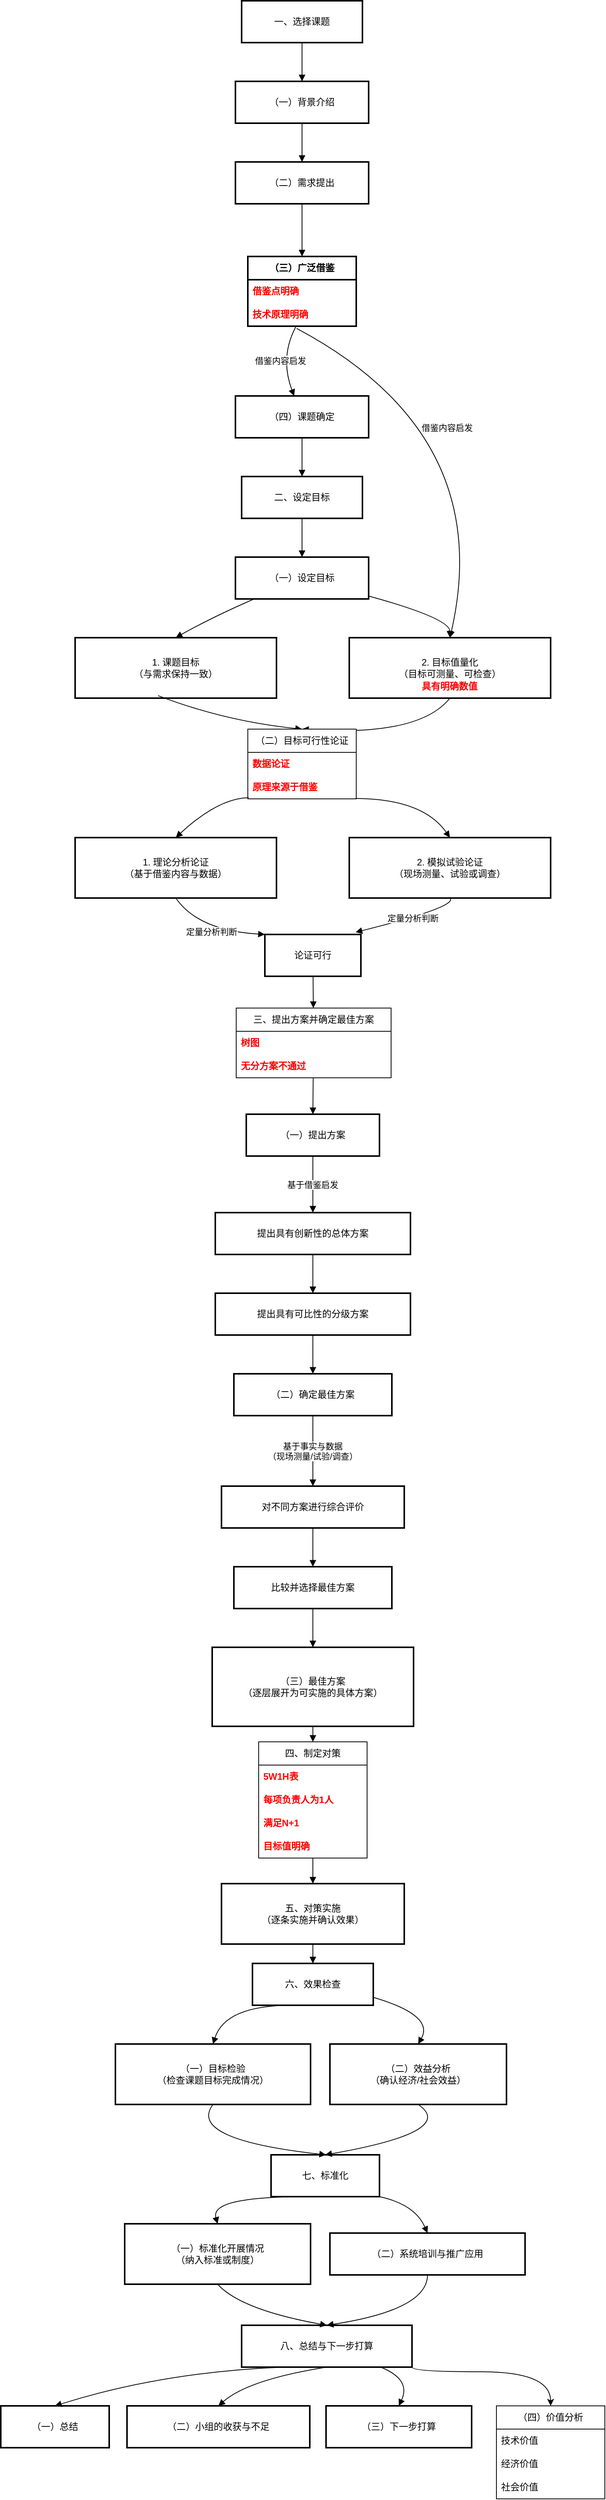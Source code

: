 <mxfile version="28.1.1" pages="2">
  <diagram name="第 1 页" id="7WZBHnggyvltZgAuaBQ9">
    <mxGraphModel dx="1783" dy="986" grid="1" gridSize="10" guides="1" tooltips="1" connect="1" arrows="1" fold="1" page="1" pageScale="1" pageWidth="827" pageHeight="1169" math="0" shadow="0">
      <root>
        <mxCell id="0" />
        <mxCell id="1" parent="0" />
        <mxCell id="V11PX4LswEN2cB8b6SFa-1" value="一、选择课题" style="whiteSpace=wrap;strokeWidth=2;" parent="1" vertex="1">
          <mxGeometry x="341" y="180" width="156" height="54" as="geometry" />
        </mxCell>
        <mxCell id="V11PX4LswEN2cB8b6SFa-2" value="（一）背景介绍" style="whiteSpace=wrap;strokeWidth=2;" parent="1" vertex="1">
          <mxGeometry x="333" y="284" width="172" height="54" as="geometry" />
        </mxCell>
        <mxCell id="V11PX4LswEN2cB8b6SFa-3" value="（二）需求提出" style="whiteSpace=wrap;strokeWidth=2;" parent="1" vertex="1">
          <mxGeometry x="333" y="388" width="172" height="54" as="geometry" />
        </mxCell>
        <mxCell id="V11PX4LswEN2cB8b6SFa-5" value="（四）课题确定" style="whiteSpace=wrap;strokeWidth=2;" parent="1" vertex="1">
          <mxGeometry x="333" y="690" width="172" height="54" as="geometry" />
        </mxCell>
        <mxCell id="V11PX4LswEN2cB8b6SFa-6" value="二、设定目标" style="whiteSpace=wrap;strokeWidth=2;" parent="1" vertex="1">
          <mxGeometry x="341" y="794" width="156" height="54" as="geometry" />
        </mxCell>
        <mxCell id="V11PX4LswEN2cB8b6SFa-7" value="（一）设定目标" style="whiteSpace=wrap;strokeWidth=2;" parent="1" vertex="1">
          <mxGeometry x="333" y="898" width="172" height="54" as="geometry" />
        </mxCell>
        <mxCell id="V11PX4LswEN2cB8b6SFa-8" value="1. 课题目标&#xa;（与需求保持一致）" style="whiteSpace=wrap;strokeWidth=2;" parent="1" vertex="1">
          <mxGeometry x="126" y="1002" width="260" height="78" as="geometry" />
        </mxCell>
        <mxCell id="V11PX4LswEN2cB8b6SFa-9" value="2. 目标值量化&#xa;（目标可测量、可检查）" style="whiteSpace=wrap;strokeWidth=2;" parent="1" vertex="1">
          <mxGeometry x="480" y="1002" width="260" height="78" as="geometry" />
        </mxCell>
        <mxCell id="V11PX4LswEN2cB8b6SFa-11" value="1. 理论分析论证&#xa;（基于借鉴内容与数据）" style="whiteSpace=wrap;strokeWidth=2;" parent="1" vertex="1">
          <mxGeometry x="126" y="1260" width="260" height="78" as="geometry" />
        </mxCell>
        <mxCell id="V11PX4LswEN2cB8b6SFa-12" value="2. 模拟试验论证&#xa;（现场测量、试验或调查）" style="whiteSpace=wrap;strokeWidth=2;" parent="1" vertex="1">
          <mxGeometry x="480" y="1260" width="260" height="78" as="geometry" />
        </mxCell>
        <mxCell id="V11PX4LswEN2cB8b6SFa-13" value="论证可行" style="whiteSpace=wrap;strokeWidth=2;" parent="1" vertex="1">
          <mxGeometry x="371" y="1385" width="124" height="54" as="geometry" />
        </mxCell>
        <mxCell id="V11PX4LswEN2cB8b6SFa-15" value="（一）提出方案" style="whiteSpace=wrap;strokeWidth=2;" parent="1" vertex="1">
          <mxGeometry x="347" y="1617" width="172" height="54" as="geometry" />
        </mxCell>
        <mxCell id="V11PX4LswEN2cB8b6SFa-16" value="提出具有创新性的总体方案" style="whiteSpace=wrap;strokeWidth=2;" parent="1" vertex="1">
          <mxGeometry x="307" y="1744" width="252" height="54" as="geometry" />
        </mxCell>
        <mxCell id="V11PX4LswEN2cB8b6SFa-17" value="提出具有可比性的分级方案" style="whiteSpace=wrap;strokeWidth=2;" parent="1" vertex="1">
          <mxGeometry x="307" y="1848" width="252" height="54" as="geometry" />
        </mxCell>
        <mxCell id="V11PX4LswEN2cB8b6SFa-18" value="（二）确定最佳方案" style="whiteSpace=wrap;strokeWidth=2;" parent="1" vertex="1">
          <mxGeometry x="331" y="1952" width="204" height="54" as="geometry" />
        </mxCell>
        <mxCell id="V11PX4LswEN2cB8b6SFa-19" value="对不同方案进行综合评价" style="whiteSpace=wrap;strokeWidth=2;" parent="1" vertex="1">
          <mxGeometry x="315" y="2097" width="236" height="54" as="geometry" />
        </mxCell>
        <mxCell id="V11PX4LswEN2cB8b6SFa-20" value="比较并选择最佳方案" style="whiteSpace=wrap;strokeWidth=2;" parent="1" vertex="1">
          <mxGeometry x="331" y="2201" width="204" height="54" as="geometry" />
        </mxCell>
        <mxCell id="V11PX4LswEN2cB8b6SFa-21" value="（三）最佳方案&#xa;（逐层展开为可实施的具体方案）" style="whiteSpace=wrap;strokeWidth=2;" parent="1" vertex="1">
          <mxGeometry x="303" y="2305" width="260" height="102" as="geometry" />
        </mxCell>
        <mxCell id="V11PX4LswEN2cB8b6SFa-23" value="五、对策实施&#xa;（逐条实施并确认效果）" style="whiteSpace=wrap;strokeWidth=2;" parent="1" vertex="1">
          <mxGeometry x="315" y="2610" width="236" height="78" as="geometry" />
        </mxCell>
        <mxCell id="V11PX4LswEN2cB8b6SFa-24" value="六、效果检查" style="whiteSpace=wrap;strokeWidth=2;" parent="1" vertex="1">
          <mxGeometry x="355" y="2713" width="156" height="54" as="geometry" />
        </mxCell>
        <mxCell id="V11PX4LswEN2cB8b6SFa-25" value="（一）目标检验&#xa;（检查课题目标完成情况）" style="whiteSpace=wrap;strokeWidth=2;" parent="1" vertex="1">
          <mxGeometry x="178" y="2817" width="252" height="78" as="geometry" />
        </mxCell>
        <mxCell id="V11PX4LswEN2cB8b6SFa-26" value="（二）效益分析&#xa;（确认经济/社会效益）" style="whiteSpace=wrap;strokeWidth=2;" parent="1" vertex="1">
          <mxGeometry x="455" y="2817" width="228" height="78" as="geometry" />
        </mxCell>
        <mxCell id="V11PX4LswEN2cB8b6SFa-27" value="七、标准化" style="whiteSpace=wrap;strokeWidth=2;" parent="1" vertex="1">
          <mxGeometry x="379" y="2960" width="140" height="54" as="geometry" />
        </mxCell>
        <mxCell id="V11PX4LswEN2cB8b6SFa-28" value="（一）标准化开展情况&#xa;（纳入标准或制度）" style="whiteSpace=wrap;strokeWidth=2;" parent="1" vertex="1">
          <mxGeometry x="190" y="3049" width="240" height="78" as="geometry" />
        </mxCell>
        <mxCell id="V11PX4LswEN2cB8b6SFa-29" value="（二）系统培训与推广应用" style="whiteSpace=wrap;strokeWidth=2;" parent="1" vertex="1">
          <mxGeometry x="455" y="3061" width="252" height="54" as="geometry" />
        </mxCell>
        <mxCell id="W1JhsChukctg1FvtHeJI-38" style="edgeStyle=orthogonalEdgeStyle;rounded=0;orthogonalLoop=1;jettySize=auto;html=1;exitX=1;exitY=1;exitDx=0;exitDy=0;curved=1;" edge="1" parent="1" source="V11PX4LswEN2cB8b6SFa-30" target="W1JhsChukctg1FvtHeJI-34">
          <mxGeometry relative="1" as="geometry">
            <Array as="points">
              <mxPoint x="561" y="3240" />
              <mxPoint x="740" y="3240" />
            </Array>
          </mxGeometry>
        </mxCell>
        <mxCell id="V11PX4LswEN2cB8b6SFa-30" value="八、总结与下一步打算" style="whiteSpace=wrap;strokeWidth=2;" parent="1" vertex="1">
          <mxGeometry x="341" y="3180" width="220" height="54" as="geometry" />
        </mxCell>
        <mxCell id="V11PX4LswEN2cB8b6SFa-31" value="（一）总结" style="whiteSpace=wrap;strokeWidth=2;" parent="1" vertex="1">
          <mxGeometry x="30" y="3284" width="140" height="54" as="geometry" />
        </mxCell>
        <mxCell id="V11PX4LswEN2cB8b6SFa-32" value="（二）小组的收获与不足" style="whiteSpace=wrap;strokeWidth=2;" parent="1" vertex="1">
          <mxGeometry x="193" y="3284" width="236" height="54" as="geometry" />
        </mxCell>
        <mxCell id="V11PX4LswEN2cB8b6SFa-33" value="（三）下一步打算" style="whiteSpace=wrap;strokeWidth=2;" parent="1" vertex="1">
          <mxGeometry x="450" y="3284" width="188" height="54" as="geometry" />
        </mxCell>
        <mxCell id="V11PX4LswEN2cB8b6SFa-34" value="" style="curved=1;startArrow=none;endArrow=block;exitX=0.5;exitY=1;entryX=0.5;entryY=0;rounded=0;" parent="1" source="V11PX4LswEN2cB8b6SFa-1" target="V11PX4LswEN2cB8b6SFa-2" edge="1">
          <mxGeometry relative="1" as="geometry">
            <Array as="points" />
          </mxGeometry>
        </mxCell>
        <mxCell id="V11PX4LswEN2cB8b6SFa-35" value="" style="curved=1;startArrow=none;endArrow=block;exitX=0.5;exitY=1;entryX=0.5;entryY=0;rounded=0;" parent="1" source="V11PX4LswEN2cB8b6SFa-2" target="V11PX4LswEN2cB8b6SFa-3" edge="1">
          <mxGeometry relative="1" as="geometry">
            <Array as="points" />
          </mxGeometry>
        </mxCell>
        <mxCell id="V11PX4LswEN2cB8b6SFa-36" value="" style="curved=1;startArrow=none;endArrow=block;exitX=0.5;exitY=1;entryX=0.5;entryY=0;rounded=0;entryDx=0;entryDy=0;" parent="1" source="V11PX4LswEN2cB8b6SFa-3" target="W1JhsChukctg1FvtHeJI-3" edge="1">
          <mxGeometry relative="1" as="geometry">
            <Array as="points" />
            <mxPoint x="419" y="492" as="targetPoint" />
          </mxGeometry>
        </mxCell>
        <mxCell id="V11PX4LswEN2cB8b6SFa-38" value="" style="curved=1;startArrow=none;endArrow=block;exitX=0.5;exitY=1;entryX=0.5;entryY=0;rounded=0;" parent="1" source="V11PX4LswEN2cB8b6SFa-5" target="V11PX4LswEN2cB8b6SFa-6" edge="1">
          <mxGeometry relative="1" as="geometry">
            <Array as="points" />
          </mxGeometry>
        </mxCell>
        <mxCell id="V11PX4LswEN2cB8b6SFa-39" value="" style="curved=1;startArrow=none;endArrow=block;exitX=0.5;exitY=1;entryX=0.5;entryY=0;rounded=0;" parent="1" source="V11PX4LswEN2cB8b6SFa-6" target="V11PX4LswEN2cB8b6SFa-7" edge="1">
          <mxGeometry relative="1" as="geometry">
            <Array as="points" />
          </mxGeometry>
        </mxCell>
        <mxCell id="V11PX4LswEN2cB8b6SFa-40" value="" style="curved=1;startArrow=none;endArrow=block;exitX=0.14;exitY=1;entryX=0.5;entryY=0;rounded=0;" parent="1" source="V11PX4LswEN2cB8b6SFa-7" target="V11PX4LswEN2cB8b6SFa-8" edge="1">
          <mxGeometry relative="1" as="geometry">
            <Array as="points">
              <mxPoint x="300" y="977" />
            </Array>
          </mxGeometry>
        </mxCell>
        <mxCell id="V11PX4LswEN2cB8b6SFa-41" value="" style="curved=1;startArrow=none;endArrow=block;exitX=1;exitY=0.93;entryX=0.5;entryY=0;rounded=0;" parent="1" source="V11PX4LswEN2cB8b6SFa-7" target="V11PX4LswEN2cB8b6SFa-9" edge="1">
          <mxGeometry relative="1" as="geometry">
            <Array as="points">
              <mxPoint x="610" y="977" />
            </Array>
          </mxGeometry>
        </mxCell>
        <mxCell id="V11PX4LswEN2cB8b6SFa-43" value="" style="curved=1;startArrow=none;endArrow=block;exitX=0.009;exitY=0.949;entryX=0.5;entryY=0;rounded=0;exitDx=0;exitDy=0;exitPerimeter=0;" parent="1" source="W1JhsChukctg1FvtHeJI-19" target="V11PX4LswEN2cB8b6SFa-11" edge="1">
          <mxGeometry relative="1" as="geometry">
            <Array as="points">
              <mxPoint x="311" y="1209" />
            </Array>
            <mxPoint x="424.28" y="1180.814" as="sourcePoint" />
          </mxGeometry>
        </mxCell>
        <mxCell id="V11PX4LswEN2cB8b6SFa-44" value="" style="curved=1;startArrow=none;endArrow=block;exitX=0.994;exitY=0.984;entryX=0.5;entryY=0;rounded=0;exitDx=0;exitDy=0;exitPerimeter=0;" parent="1" source="W1JhsChukctg1FvtHeJI-19" target="V11PX4LswEN2cB8b6SFa-12" edge="1">
          <mxGeometry relative="1" as="geometry">
            <Array as="points">
              <mxPoint x="575" y="1210" />
            </Array>
            <mxPoint x="419" y="1184.0" as="sourcePoint" />
          </mxGeometry>
        </mxCell>
        <mxCell id="V11PX4LswEN2cB8b6SFa-45" value="定量分析判断" style="curved=1;startArrow=none;endArrow=block;exitX=0.5;exitY=1;entryX=0;entryY=0;rounded=0;entryDx=0;entryDy=0;" parent="1" source="V11PX4LswEN2cB8b6SFa-11" target="V11PX4LswEN2cB8b6SFa-13" edge="1">
          <mxGeometry relative="1" as="geometry">
            <Array as="points">
              <mxPoint x="285" y="1380" />
            </Array>
          </mxGeometry>
        </mxCell>
        <mxCell id="V11PX4LswEN2cB8b6SFa-46" value="定量分析判断" style="curved=1;startArrow=none;endArrow=block;exitX=0.5;exitY=1;entryX=0.945;entryY=-0.053;rounded=0;entryDx=0;entryDy=0;entryPerimeter=0;" parent="1" source="V11PX4LswEN2cB8b6SFa-12" target="V11PX4LswEN2cB8b6SFa-13" edge="1">
          <mxGeometry relative="1" as="geometry">
            <Array as="points">
              <mxPoint x="621" y="1349" />
            </Array>
          </mxGeometry>
        </mxCell>
        <mxCell id="V11PX4LswEN2cB8b6SFa-47" value="" style="curved=1;startArrow=none;endArrow=block;rounded=0;" parent="1" source="V11PX4LswEN2cB8b6SFa-13" target="W1JhsChukctg1FvtHeJI-21" edge="1">
          <mxGeometry relative="1" as="geometry">
            <Array as="points" />
            <mxPoint x="433" y="1489" as="targetPoint" />
          </mxGeometry>
        </mxCell>
        <mxCell id="V11PX4LswEN2cB8b6SFa-48" value="" style="curved=1;startArrow=none;endArrow=block;exitX=0.497;exitY=1.019;entryX=0.5;entryY=0;rounded=0;exitDx=0;exitDy=0;exitPerimeter=0;" parent="1" source="W1JhsChukctg1FvtHeJI-23" target="V11PX4LswEN2cB8b6SFa-15" edge="1">
          <mxGeometry relative="1" as="geometry">
            <Array as="points" />
            <mxPoint x="433" y="1567" as="sourcePoint" />
          </mxGeometry>
        </mxCell>
        <mxCell id="V11PX4LswEN2cB8b6SFa-49" value="基于借鉴启发" style="curved=1;startArrow=none;endArrow=block;exitX=0.5;exitY=1;entryX=0.5;entryY=0;rounded=0;" parent="1" source="V11PX4LswEN2cB8b6SFa-15" target="V11PX4LswEN2cB8b6SFa-16" edge="1">
          <mxGeometry relative="1" as="geometry">
            <Array as="points" />
          </mxGeometry>
        </mxCell>
        <mxCell id="V11PX4LswEN2cB8b6SFa-50" value="" style="curved=1;startArrow=none;endArrow=block;exitX=0.5;exitY=1;entryX=0.5;entryY=0;rounded=0;" parent="1" source="V11PX4LswEN2cB8b6SFa-16" target="V11PX4LswEN2cB8b6SFa-17" edge="1">
          <mxGeometry relative="1" as="geometry">
            <Array as="points" />
          </mxGeometry>
        </mxCell>
        <mxCell id="V11PX4LswEN2cB8b6SFa-51" value="" style="curved=1;startArrow=none;endArrow=block;exitX=0.5;exitY=1;entryX=0.5;entryY=0;rounded=0;" parent="1" source="V11PX4LswEN2cB8b6SFa-17" target="V11PX4LswEN2cB8b6SFa-18" edge="1">
          <mxGeometry relative="1" as="geometry">
            <Array as="points" />
          </mxGeometry>
        </mxCell>
        <mxCell id="V11PX4LswEN2cB8b6SFa-52" value="基于事实与数据&#xa;（现场测量/试验/调查）" style="curved=1;startArrow=none;endArrow=block;exitX=0.5;exitY=1;entryX=0.5;entryY=-0.01;rounded=0;" parent="1" source="V11PX4LswEN2cB8b6SFa-18" target="V11PX4LswEN2cB8b6SFa-19" edge="1">
          <mxGeometry relative="1" as="geometry">
            <Array as="points" />
          </mxGeometry>
        </mxCell>
        <mxCell id="V11PX4LswEN2cB8b6SFa-53" value="" style="curved=1;startArrow=none;endArrow=block;exitX=0.5;exitY=0.99;entryX=0.5;entryY=-0.01;rounded=0;" parent="1" source="V11PX4LswEN2cB8b6SFa-19" target="V11PX4LswEN2cB8b6SFa-20" edge="1">
          <mxGeometry relative="1" as="geometry">
            <Array as="points" />
          </mxGeometry>
        </mxCell>
        <mxCell id="V11PX4LswEN2cB8b6SFa-54" value="" style="curved=1;startArrow=none;endArrow=block;exitX=0.5;exitY=0.99;entryX=0.5;entryY=0;rounded=0;" parent="1" source="V11PX4LswEN2cB8b6SFa-20" target="V11PX4LswEN2cB8b6SFa-21" edge="1">
          <mxGeometry relative="1" as="geometry">
            <Array as="points" />
          </mxGeometry>
        </mxCell>
        <mxCell id="V11PX4LswEN2cB8b6SFa-55" value="" style="curved=1;startArrow=none;endArrow=block;exitX=0.5;exitY=1;entryX=0.5;entryY=0;rounded=0;entryDx=0;entryDy=0;" parent="1" source="V11PX4LswEN2cB8b6SFa-21" target="W1JhsChukctg1FvtHeJI-25" edge="1">
          <mxGeometry relative="1" as="geometry">
            <Array as="points" />
            <mxPoint x="446.5" y="2460" as="targetPoint" />
          </mxGeometry>
        </mxCell>
        <mxCell id="V11PX4LswEN2cB8b6SFa-56" value="" style="curved=1;startArrow=none;endArrow=block;entryX=0.5;entryY=-0.01;rounded=0;" parent="1" source="W1JhsChukctg1FvtHeJI-29" target="V11PX4LswEN2cB8b6SFa-23" edge="1">
          <mxGeometry relative="1" as="geometry">
            <Array as="points" />
            <mxPoint x="435" y="2580" as="sourcePoint" />
          </mxGeometry>
        </mxCell>
        <mxCell id="V11PX4LswEN2cB8b6SFa-57" value="" style="curved=1;startArrow=none;endArrow=block;exitX=0.5;exitY=0.99;entryX=0.5;entryY=-0.01;rounded=0;" parent="1" source="V11PX4LswEN2cB8b6SFa-23" target="V11PX4LswEN2cB8b6SFa-24" edge="1">
          <mxGeometry relative="1" as="geometry">
            <Array as="points" />
          </mxGeometry>
        </mxCell>
        <mxCell id="V11PX4LswEN2cB8b6SFa-58" value="" style="curved=1;startArrow=none;endArrow=block;exitX=0.33;exitY=0.99;entryX=0.5;entryY=-0.01;rounded=0;" parent="1" source="V11PX4LswEN2cB8b6SFa-24" target="V11PX4LswEN2cB8b6SFa-25" edge="1">
          <mxGeometry relative="1" as="geometry">
            <Array as="points">
              <mxPoint x="320" y="2767" />
            </Array>
          </mxGeometry>
        </mxCell>
        <mxCell id="V11PX4LswEN2cB8b6SFa-59" value="" style="curved=1;startArrow=none;endArrow=block;exitX=1;exitY=0.81;entryX=0.5;entryY=-0.01;rounded=0;" parent="1" source="V11PX4LswEN2cB8b6SFa-24" target="V11PX4LswEN2cB8b6SFa-26" edge="1">
          <mxGeometry relative="1" as="geometry">
            <Array as="points">
              <mxPoint x="590" y="2780" />
            </Array>
          </mxGeometry>
        </mxCell>
        <mxCell id="V11PX4LswEN2cB8b6SFa-60" value="" style="curved=1;startArrow=none;endArrow=block;exitX=0.5;exitY=0.99;rounded=0;" parent="1" source="V11PX4LswEN2cB8b6SFa-25" edge="1">
          <mxGeometry relative="1" as="geometry">
            <Array as="points">
              <mxPoint x="270" y="2940" />
            </Array>
            <mxPoint x="450" y="2960" as="targetPoint" />
          </mxGeometry>
        </mxCell>
        <mxCell id="V11PX4LswEN2cB8b6SFa-61" value="" style="curved=1;startArrow=none;endArrow=block;exitX=0.5;exitY=0.99;entryX=0.5;entryY=0;rounded=0;entryDx=0;entryDy=0;" parent="1" source="V11PX4LswEN2cB8b6SFa-26" target="V11PX4LswEN2cB8b6SFa-27" edge="1">
          <mxGeometry relative="1" as="geometry">
            <Array as="points">
              <mxPoint x="620" y="2930" />
            </Array>
          </mxGeometry>
        </mxCell>
        <mxCell id="V11PX4LswEN2cB8b6SFa-62" value="" style="curved=1;startArrow=none;endArrow=block;exitX=0.32;exitY=0.99;entryX=0.5;entryY=-0.01;rounded=0;" parent="1" source="V11PX4LswEN2cB8b6SFa-27" target="V11PX4LswEN2cB8b6SFa-28" edge="1">
          <mxGeometry relative="1" as="geometry">
            <Array as="points">
              <mxPoint x="300" y="3014" />
            </Array>
          </mxGeometry>
        </mxCell>
        <mxCell id="V11PX4LswEN2cB8b6SFa-63" value="" style="curved=1;startArrow=none;endArrow=block;exitX=1;exitY=1;entryX=0.5;entryY=-0.01;rounded=0;exitDx=0;exitDy=0;" parent="1" source="V11PX4LswEN2cB8b6SFa-27" target="V11PX4LswEN2cB8b6SFa-29" edge="1">
          <mxGeometry relative="1" as="geometry">
            <Array as="points">
              <mxPoint x="565" y="3024" />
            </Array>
          </mxGeometry>
        </mxCell>
        <mxCell id="V11PX4LswEN2cB8b6SFa-65" value="" style="curved=1;startArrow=none;endArrow=block;exitX=0.25;exitY=1;entryX=0.5;entryY=-0.01;rounded=0;exitDx=0;exitDy=0;" parent="1" source="V11PX4LswEN2cB8b6SFa-30" target="V11PX4LswEN2cB8b6SFa-31" edge="1">
          <mxGeometry relative="1" as="geometry">
            <Array as="points">
              <mxPoint x="240" y="3240" />
            </Array>
          </mxGeometry>
        </mxCell>
        <mxCell id="V11PX4LswEN2cB8b6SFa-66" value="" style="curved=1;startArrow=none;endArrow=block;exitX=0.5;exitY=1;entryX=0.5;entryY=-0.01;rounded=0;exitDx=0;exitDy=0;" parent="1" source="V11PX4LswEN2cB8b6SFa-30" target="V11PX4LswEN2cB8b6SFa-32" edge="1">
          <mxGeometry relative="1" as="geometry">
            <Array as="points">
              <mxPoint x="350" y="3250" />
            </Array>
          </mxGeometry>
        </mxCell>
        <mxCell id="V11PX4LswEN2cB8b6SFa-67" value="" style="curved=1;startArrow=none;endArrow=block;exitX=0.81;exitY=0.99;entryX=0.5;entryY=-0.01;rounded=0;" parent="1" source="V11PX4LswEN2cB8b6SFa-30" target="V11PX4LswEN2cB8b6SFa-33" edge="1">
          <mxGeometry relative="1" as="geometry">
            <Array as="points">
              <mxPoint x="560" y="3250" />
            </Array>
          </mxGeometry>
        </mxCell>
        <mxCell id="V11PX4LswEN2cB8b6SFa-68" value="借鉴内容启发" style="curved=1;startArrow=none;endArrow=block;exitX=0.444;exitY=1.011;rounded=0;exitDx=0;exitDy=0;exitPerimeter=0;" parent="1" source="W1JhsChukctg1FvtHeJI-5" target="V11PX4LswEN2cB8b6SFa-5" edge="1">
          <mxGeometry relative="1" as="geometry">
            <Array as="points">
              <mxPoint x="390" y="640" />
            </Array>
            <mxPoint x="412.0" y="629.01" as="sourcePoint" />
            <mxPoint x="631" y="954" as="targetPoint" />
          </mxGeometry>
        </mxCell>
        <mxCell id="W1JhsChukctg1FvtHeJI-3" value="&lt;b&gt;（三）广泛借鉴&lt;/b&gt;" style="swimlane;fontStyle=0;childLayout=stackLayout;horizontal=1;startSize=30;horizontalStack=0;resizeParent=1;resizeParentMax=0;resizeLast=0;collapsible=1;marginBottom=0;whiteSpace=wrap;html=1;strokeWidth=2;" vertex="1" parent="1">
          <mxGeometry x="349" y="510" width="140" height="90" as="geometry" />
        </mxCell>
        <mxCell id="W1JhsChukctg1FvtHeJI-4" value="借鉴点明确" style="text;strokeColor=none;fillColor=none;align=left;verticalAlign=middle;spacingLeft=4;spacingRight=4;overflow=hidden;points=[[0,0.5],[1,0.5]];portConstraint=eastwest;rotatable=0;whiteSpace=wrap;html=1;fontColor=#FF0000;fontStyle=1" vertex="1" parent="W1JhsChukctg1FvtHeJI-3">
          <mxGeometry y="30" width="140" height="30" as="geometry" />
        </mxCell>
        <mxCell id="W1JhsChukctg1FvtHeJI-5" value="技术原理明确" style="text;strokeColor=none;fillColor=none;align=left;verticalAlign=middle;spacingLeft=4;spacingRight=4;overflow=hidden;points=[[0,0.5],[1,0.5]];portConstraint=eastwest;rotatable=0;whiteSpace=wrap;html=1;fontColor=#FF0000;fontStyle=1" vertex="1" parent="W1JhsChukctg1FvtHeJI-3">
          <mxGeometry y="60" width="140" height="30" as="geometry" />
        </mxCell>
        <mxCell id="W1JhsChukctg1FvtHeJI-8" value="" style="curved=1;startArrow=none;endArrow=block;rounded=0;exitX=0.45;exitY=1.094;exitDx=0;exitDy=0;exitPerimeter=0;entryX=0.5;entryY=0;entryDx=0;entryDy=0;" edge="1" parent="1" source="W1JhsChukctg1FvtHeJI-5" target="V11PX4LswEN2cB8b6SFa-9">
          <mxGeometry relative="1" as="geometry">
            <Array as="points">
              <mxPoint x="670" y="740" />
            </Array>
            <mxPoint x="426.624" y="630" as="sourcePoint" />
            <mxPoint x="480" y="1140" as="targetPoint" />
          </mxGeometry>
        </mxCell>
        <mxCell id="W1JhsChukctg1FvtHeJI-9" value="借鉴内容启发" style="edgeLabel;html=1;align=center;verticalAlign=middle;resizable=0;points=[];" vertex="1" connectable="0" parent="W1JhsChukctg1FvtHeJI-8">
          <mxGeometry x="-0.174" y="-22" relative="1" as="geometry">
            <mxPoint as="offset" />
          </mxGeometry>
        </mxCell>
        <mxCell id="W1JhsChukctg1FvtHeJI-12" value="" style="curved=1;startArrow=none;endArrow=block;exitX=0.5;exitY=1;entryX=0.5;entryY=0;rounded=0;exitDx=0;exitDy=0;entryDx=0;entryDy=0;" edge="1" parent="1" source="V11PX4LswEN2cB8b6SFa-9" target="W1JhsChukctg1FvtHeJI-17">
          <mxGeometry relative="1" as="geometry">
            <Array as="points">
              <mxPoint x="570" y="1130" />
            </Array>
            <mxPoint x="580" y="960" as="sourcePoint" />
            <mxPoint x="419" y="1130" as="targetPoint" />
          </mxGeometry>
        </mxCell>
        <mxCell id="W1JhsChukctg1FvtHeJI-13" value="" style="curved=1;startArrow=none;endArrow=block;exitX=0.412;exitY=0.959;entryX=0.5;entryY=0;rounded=0;exitDx=0;exitDy=0;entryDx=0;entryDy=0;exitPerimeter=0;" edge="1" parent="1" source="V11PX4LswEN2cB8b6SFa-8" target="W1JhsChukctg1FvtHeJI-17">
          <mxGeometry relative="1" as="geometry">
            <Array as="points">
              <mxPoint x="320" y="1110" />
            </Array>
            <mxPoint x="776" y="1120" as="sourcePoint" />
            <mxPoint x="419" y="1130" as="targetPoint" />
          </mxGeometry>
        </mxCell>
        <mxCell id="W1JhsChukctg1FvtHeJI-14" value="" style="curved=1;startArrow=none;endArrow=block;exitX=0.5;exitY=1;entryX=0.5;entryY=0;rounded=0;exitDx=0;exitDy=0;entryDx=0;entryDy=0;" edge="1" parent="1" source="V11PX4LswEN2cB8b6SFa-28" target="V11PX4LswEN2cB8b6SFa-30">
          <mxGeometry relative="1" as="geometry">
            <Array as="points">
              <mxPoint x="340" y="3160" />
            </Array>
            <mxPoint x="563" y="3080" as="sourcePoint" />
            <mxPoint x="450" y="3115" as="targetPoint" />
          </mxGeometry>
        </mxCell>
        <mxCell id="W1JhsChukctg1FvtHeJI-15" value="" style="curved=1;startArrow=none;endArrow=block;exitX=0.5;exitY=1;entryX=0.5;entryY=0;rounded=0;exitDx=0;exitDy=0;entryDx=0;entryDy=0;" edge="1" parent="1" source="V11PX4LswEN2cB8b6SFa-29" target="V11PX4LswEN2cB8b6SFa-30">
          <mxGeometry relative="1" as="geometry">
            <Array as="points">
              <mxPoint x="581" y="3160" />
            </Array>
            <mxPoint x="400" y="3160" as="sourcePoint" />
            <mxPoint x="613" y="3210" as="targetPoint" />
          </mxGeometry>
        </mxCell>
        <mxCell id="W1JhsChukctg1FvtHeJI-16" value="具有明确数值" style="text;html=1;align=center;verticalAlign=middle;resizable=0;points=[];autosize=1;strokeColor=none;fillColor=none;fontColor=#FF0000;fontStyle=1" vertex="1" parent="1">
          <mxGeometry x="559" y="1050" width="100" height="30" as="geometry" />
        </mxCell>
        <mxCell id="W1JhsChukctg1FvtHeJI-17" value="（二）目标可行性论证" style="swimlane;fontStyle=0;childLayout=stackLayout;horizontal=1;startSize=30;horizontalStack=0;resizeParent=1;resizeParentMax=0;resizeLast=0;collapsible=1;marginBottom=0;whiteSpace=wrap;html=1;" vertex="1" parent="1">
          <mxGeometry x="349" y="1120" width="140" height="90" as="geometry" />
        </mxCell>
        <mxCell id="W1JhsChukctg1FvtHeJI-18" value="数据论证" style="text;strokeColor=none;fillColor=none;align=left;verticalAlign=middle;spacingLeft=4;spacingRight=4;overflow=hidden;points=[[0,0.5],[1,0.5]];portConstraint=eastwest;rotatable=0;whiteSpace=wrap;html=1;fontColor=light-dark(#ff0000, #ededed);fontStyle=1" vertex="1" parent="W1JhsChukctg1FvtHeJI-17">
          <mxGeometry y="30" width="140" height="30" as="geometry" />
        </mxCell>
        <mxCell id="W1JhsChukctg1FvtHeJI-19" value="原理来源于借鉴" style="text;strokeColor=none;fillColor=none;align=left;verticalAlign=middle;spacingLeft=4;spacingRight=4;overflow=hidden;points=[[0,0.5],[1,0.5]];portConstraint=eastwest;rotatable=0;whiteSpace=wrap;html=1;fontColor=light-dark(#ff0000, #ededed);fontStyle=1" vertex="1" parent="W1JhsChukctg1FvtHeJI-17">
          <mxGeometry y="60" width="140" height="30" as="geometry" />
        </mxCell>
        <mxCell id="W1JhsChukctg1FvtHeJI-21" value="三、提出方案并确定最佳方案" style="swimlane;fontStyle=0;childLayout=stackLayout;horizontal=1;startSize=30;horizontalStack=0;resizeParent=1;resizeParentMax=0;resizeLast=0;collapsible=1;marginBottom=0;whiteSpace=wrap;html=1;" vertex="1" parent="1">
          <mxGeometry x="334" y="1480" width="200" height="90" as="geometry" />
        </mxCell>
        <mxCell id="W1JhsChukctg1FvtHeJI-22" value="树图" style="text;strokeColor=none;fillColor=none;align=left;verticalAlign=middle;spacingLeft=4;spacingRight=4;overflow=hidden;points=[[0,0.5],[1,0.5]];portConstraint=eastwest;rotatable=0;whiteSpace=wrap;html=1;fontColor=#FF0000;fontStyle=1" vertex="1" parent="W1JhsChukctg1FvtHeJI-21">
          <mxGeometry y="30" width="200" height="30" as="geometry" />
        </mxCell>
        <mxCell id="W1JhsChukctg1FvtHeJI-23" value="无分方案不通过" style="text;strokeColor=none;fillColor=none;align=left;verticalAlign=middle;spacingLeft=4;spacingRight=4;overflow=hidden;points=[[0,0.5],[1,0.5]];portConstraint=eastwest;rotatable=0;whiteSpace=wrap;html=1;fontColor=#FF0000;fontStyle=1" vertex="1" parent="W1JhsChukctg1FvtHeJI-21">
          <mxGeometry y="60" width="200" height="30" as="geometry" />
        </mxCell>
        <mxCell id="W1JhsChukctg1FvtHeJI-25" value="四、制定对策" style="swimlane;fontStyle=0;childLayout=stackLayout;horizontal=1;startSize=30;horizontalStack=0;resizeParent=1;resizeParentMax=0;resizeLast=0;collapsible=1;marginBottom=0;whiteSpace=wrap;html=1;" vertex="1" parent="1">
          <mxGeometry x="363" y="2427" width="140" height="150" as="geometry" />
        </mxCell>
        <mxCell id="W1JhsChukctg1FvtHeJI-26" value="5W1H表" style="text;strokeColor=none;fillColor=none;align=left;verticalAlign=middle;spacingLeft=4;spacingRight=4;overflow=hidden;points=[[0,0.5],[1,0.5]];portConstraint=eastwest;rotatable=0;whiteSpace=wrap;html=1;fontColor=light-dark(#ff0000, #ededed);fontStyle=1" vertex="1" parent="W1JhsChukctg1FvtHeJI-25">
          <mxGeometry y="30" width="140" height="30" as="geometry" />
        </mxCell>
        <mxCell id="W1JhsChukctg1FvtHeJI-27" value="每项负责人为1人" style="text;strokeColor=none;fillColor=none;align=left;verticalAlign=middle;spacingLeft=4;spacingRight=4;overflow=hidden;points=[[0,0.5],[1,0.5]];portConstraint=eastwest;rotatable=0;whiteSpace=wrap;html=1;fontColor=light-dark(#ff0000, #ededed);fontStyle=1" vertex="1" parent="W1JhsChukctg1FvtHeJI-25">
          <mxGeometry y="60" width="140" height="30" as="geometry" />
        </mxCell>
        <mxCell id="W1JhsChukctg1FvtHeJI-28" value="满足N+1" style="text;strokeColor=none;fillColor=none;align=left;verticalAlign=middle;spacingLeft=4;spacingRight=4;overflow=hidden;points=[[0,0.5],[1,0.5]];portConstraint=eastwest;rotatable=0;whiteSpace=wrap;html=1;fontColor=light-dark(#ff0000, #ededed);fontStyle=1" vertex="1" parent="W1JhsChukctg1FvtHeJI-25">
          <mxGeometry y="90" width="140" height="30" as="geometry" />
        </mxCell>
        <mxCell id="W1JhsChukctg1FvtHeJI-29" value="目标值明确" style="text;strokeColor=none;fillColor=none;align=left;verticalAlign=middle;spacingLeft=4;spacingRight=4;overflow=hidden;points=[[0,0.5],[1,0.5]];portConstraint=eastwest;rotatable=0;whiteSpace=wrap;html=1;fontColor=light-dark(#ff0000, #ededed);fontStyle=1" vertex="1" parent="W1JhsChukctg1FvtHeJI-25">
          <mxGeometry y="120" width="140" height="30" as="geometry" />
        </mxCell>
        <mxCell id="W1JhsChukctg1FvtHeJI-34" value="（四）价值分析" style="swimlane;fontStyle=0;childLayout=stackLayout;horizontal=1;startSize=30;horizontalStack=0;resizeParent=1;resizeParentMax=0;resizeLast=0;collapsible=1;marginBottom=0;whiteSpace=wrap;html=1;" vertex="1" parent="1">
          <mxGeometry x="670" y="3284" width="140" height="120" as="geometry" />
        </mxCell>
        <mxCell id="W1JhsChukctg1FvtHeJI-35" value="技术价值" style="text;strokeColor=none;fillColor=none;align=left;verticalAlign=middle;spacingLeft=4;spacingRight=4;overflow=hidden;points=[[0,0.5],[1,0.5]];portConstraint=eastwest;rotatable=0;whiteSpace=wrap;html=1;" vertex="1" parent="W1JhsChukctg1FvtHeJI-34">
          <mxGeometry y="30" width="140" height="30" as="geometry" />
        </mxCell>
        <mxCell id="W1JhsChukctg1FvtHeJI-36" value="经济价值" style="text;strokeColor=none;fillColor=none;align=left;verticalAlign=middle;spacingLeft=4;spacingRight=4;overflow=hidden;points=[[0,0.5],[1,0.5]];portConstraint=eastwest;rotatable=0;whiteSpace=wrap;html=1;" vertex="1" parent="W1JhsChukctg1FvtHeJI-34">
          <mxGeometry y="60" width="140" height="30" as="geometry" />
        </mxCell>
        <mxCell id="W1JhsChukctg1FvtHeJI-37" value="社会价值" style="text;strokeColor=none;fillColor=none;align=left;verticalAlign=middle;spacingLeft=4;spacingRight=4;overflow=hidden;points=[[0,0.5],[1,0.5]];portConstraint=eastwest;rotatable=0;whiteSpace=wrap;html=1;" vertex="1" parent="W1JhsChukctg1FvtHeJI-34">
          <mxGeometry y="90" width="140" height="30" as="geometry" />
        </mxCell>
      </root>
    </mxGraphModel>
  </diagram>
  <diagram id="yZlnJXYEL0vV901xjM2q" name="第 2 页">
    <mxGraphModel dx="1426" dy="789" grid="1" gridSize="10" guides="1" tooltips="1" connect="1" arrows="1" fold="1" page="1" pageScale="1" pageWidth="827" pageHeight="1169" math="0" shadow="0">
      <root>
        <mxCell id="0" />
        <mxCell id="1" parent="0" />
        <mxCell id="1LT5oay-Y4ugQye11m3D-1" value="一、选择课题" style="whiteSpace=wrap;strokeWidth=2;" parent="1" vertex="1">
          <mxGeometry x="382" y="20" width="156" height="54" as="geometry" />
        </mxCell>
        <mxCell id="d4nTSRsQmmluCsl_Efzx-10" style="edgeStyle=orthogonalEdgeStyle;rounded=0;orthogonalLoop=1;jettySize=auto;html=1;exitX=0.5;exitY=1;exitDx=0;exitDy=0;curved=1;" edge="1" parent="1" source="1LT5oay-Y4ugQye11m3D-2" target="1LT5oay-Y4ugQye11m3D-4">
          <mxGeometry relative="1" as="geometry" />
        </mxCell>
        <mxCell id="1LT5oay-Y4ugQye11m3D-2" value="(一) 名词解释&#xa;明确QC小组及问题解决型课题定义" style="whiteSpace=wrap;strokeWidth=2;" parent="1" vertex="1">
          <mxGeometry x="140" y="124" width="260" height="102" as="geometry" />
        </mxCell>
        <mxCell id="1LT5oay-Y4ugQye11m3D-3" value="(二) 选题理由&#xa;用事实和数据说明选题目的和必要性" style="whiteSpace=wrap;strokeWidth=2;" parent="1" vertex="1">
          <mxGeometry x="499.5" y="124" width="260" height="102" as="geometry" />
        </mxCell>
        <mxCell id="1LT5oay-Y4ugQye11m3D-4" value="二、现状调查" style="whiteSpace=wrap;strokeWidth=2;" parent="1" vertex="1">
          <mxGeometry x="394" y="290" width="156" height="54" as="geometry" />
        </mxCell>
        <mxCell id="1LT5oay-Y4ugQye11m3D-6" value="(二) 调查结论&#xa;明确现状，找出症结，确定改进方向" style="whiteSpace=wrap;strokeWidth=2;" parent="1" vertex="1">
          <mxGeometry x="540" y="412" width="260" height="102" as="geometry" />
        </mxCell>
        <mxCell id="1LT5oay-Y4ugQye11m3D-7" value="三、设定目标" style="whiteSpace=wrap;strokeWidth=2;" parent="1" vertex="1">
          <mxGeometry x="394" y="662" width="156" height="54" as="geometry" />
        </mxCell>
        <mxCell id="1LT5oay-Y4ugQye11m3D-8" value="(一) 目标值设定&#xa;目标与课题一致，数量不宜多，可测量、可检查" style="whiteSpace=wrap;strokeWidth=2;" parent="1" vertex="1">
          <mxGeometry x="180" y="780" width="260" height="102" as="geometry" />
        </mxCell>
        <mxCell id="1LT5oay-Y4ugQye11m3D-9" value="(二) 目标依据&#xa;上级要求、顾客需求、同业水平、历史水平、&#xa;症结解决程度测算等" style="whiteSpace=wrap;strokeWidth=2;" parent="1" vertex="1">
          <mxGeometry x="499" y="780" width="260" height="126" as="geometry" />
        </mxCell>
        <mxCell id="1LT5oay-Y4ugQye11m3D-10" value="四、原因分析&#xa;针对症结，从人机料法环测等方面分析，&#xa;展开至末端原因，逻辑清晰" style="whiteSpace=wrap;strokeWidth=2;" parent="1" vertex="1">
          <mxGeometry x="344" y="950" width="260" height="126" as="geometry" />
        </mxCell>
        <mxCell id="1LT5oay-Y4ugQye11m3D-11" value="五、确定要因" style="whiteSpace=wrap;strokeWidth=2;" parent="1" vertex="1">
          <mxGeometry x="396" y="1126" width="156" height="54" as="geometry" />
        </mxCell>
        <mxCell id="1LT5oay-Y4ugQye11m3D-12" value="(一) 要因确认一: (具体要因)&#xa;依据事实与数据逐条确认，&#xa;通过现场测量、试验或调查分析" style="whiteSpace=wrap;strokeWidth=2;" parent="1" vertex="1">
          <mxGeometry x="32" y="1230" width="260" height="126" as="geometry" />
        </mxCell>
        <mxCell id="1LT5oay-Y4ugQye11m3D-13" value="(二) 要因确认二: (具体要因)&#xa;同上" style="whiteSpace=wrap;strokeWidth=2;" parent="1" vertex="1">
          <mxGeometry x="344" y="1254" width="259" height="78" as="geometry" />
        </mxCell>
        <mxCell id="1LT5oay-Y4ugQye11m3D-14" value="(三) 要因确认三: (具体要因)&#xa;同上" style="whiteSpace=wrap;strokeWidth=2;" parent="1" vertex="1">
          <mxGeometry x="653" y="1254" width="259" height="78" as="geometry" />
        </mxCell>
        <mxCell id="d4nTSRsQmmluCsl_Efzx-15" style="edgeStyle=orthogonalEdgeStyle;rounded=0;orthogonalLoop=1;jettySize=auto;html=1;exitX=0.5;exitY=1;exitDx=0;exitDy=0;curved=1;" edge="1" parent="1" source="1LT5oay-Y4ugQye11m3D-15" target="1LT5oay-Y4ugQye11m3D-17">
          <mxGeometry relative="1" as="geometry" />
        </mxCell>
        <mxCell id="1LT5oay-Y4ugQye11m3D-15" value="六、制定对策" style="whiteSpace=wrap;strokeWidth=2;" parent="1" vertex="1">
          <mxGeometry x="396" y="1434" width="156" height="54" as="geometry" />
        </mxCell>
        <mxCell id="d4nTSRsQmmluCsl_Efzx-14" style="edgeStyle=orthogonalEdgeStyle;rounded=0;orthogonalLoop=1;jettySize=auto;html=1;exitX=0.5;exitY=1;exitDx=0;exitDy=0;curved=1;" edge="1" parent="1" source="1LT5oay-Y4ugQye11m3D-16" target="1LT5oay-Y4ugQye11m3D-18">
          <mxGeometry relative="1" as="geometry" />
        </mxCell>
        <mxCell id="1LT5oay-Y4ugQye11m3D-16" value="(一) 对策选定&#xa;针对主因，评价选择有效性、可实施性、&#xa;经济性、可靠性高的对策" style="whiteSpace=wrap;strokeWidth=2;" parent="1" vertex="1">
          <mxGeometry x="103" y="1538" width="260" height="126" as="geometry" />
        </mxCell>
        <mxCell id="1LT5oay-Y4ugQye11m3D-17" value="(二) 制定对策表&#xa;按5W1H要求，对策明确、目标可测量、措施可操作" style="whiteSpace=wrap;strokeWidth=2;" parent="1" vertex="1">
          <mxGeometry x="567" y="1538" width="260" height="102" as="geometry" />
        </mxCell>
        <mxCell id="1LT5oay-Y4ugQye11m3D-18" value="七、对策实施&#xa;按对策表逐条实施，及时确认效果，&#xa;未达目标时修改措施" style="whiteSpace=wrap;strokeWidth=2;" parent="1" vertex="1">
          <mxGeometry x="343" y="1740" width="260" height="126" as="geometry" />
        </mxCell>
        <mxCell id="1LT5oay-Y4ugQye11m3D-19" value="八、效果检查" style="whiteSpace=wrap;strokeWidth=2;" parent="1" vertex="1">
          <mxGeometry x="394" y="1920" width="156" height="54" as="geometry" />
        </mxCell>
        <mxCell id="d4nTSRsQmmluCsl_Efzx-17" style="edgeStyle=orthogonalEdgeStyle;rounded=0;orthogonalLoop=1;jettySize=auto;html=1;exitX=0.5;exitY=1;exitDx=0;exitDy=0;curved=1;entryX=0.5;entryY=0;entryDx=0;entryDy=0;" edge="1" parent="1" source="1LT5oay-Y4ugQye11m3D-20" target="1LT5oay-Y4ugQye11m3D-23">
          <mxGeometry relative="1" as="geometry">
            <mxPoint x="470" y="2220.0" as="targetPoint" />
          </mxGeometry>
        </mxCell>
        <mxCell id="1LT5oay-Y4ugQye11m3D-20" value="(一) 实施后主要问题和&#xa;问题症结变化情况&#xa;与对策实施前对比" style="whiteSpace=wrap;strokeWidth=2;" parent="1" vertex="1">
          <mxGeometry x="80" y="2050" width="221" height="102" as="geometry" />
        </mxCell>
        <mxCell id="d4nTSRsQmmluCsl_Efzx-16" style="edgeStyle=orthogonalEdgeStyle;rounded=0;orthogonalLoop=1;jettySize=auto;html=1;exitX=0.5;exitY=1;exitDx=0;exitDy=0;entryX=0.5;entryY=0;entryDx=0;entryDy=0;curved=1;" edge="1" parent="1" source="1LT5oay-Y4ugQye11m3D-21" target="1LT5oay-Y4ugQye11m3D-23">
          <mxGeometry relative="1" as="geometry" />
        </mxCell>
        <mxCell id="1LT5oay-Y4ugQye11m3D-21" value="(二) 目标值完成情况&#xa;检查课题目标是否完成" style="whiteSpace=wrap;strokeWidth=2;" parent="1" vertex="1">
          <mxGeometry x="362" y="2062" width="220" height="78" as="geometry" />
        </mxCell>
        <mxCell id="1LT5oay-Y4ugQye11m3D-22" value="(三) 经济效益检查&#xa;计算经济效益（实得效益=创造效益-活动投入）&#xa;及社会效益，实事求是" style="whiteSpace=wrap;strokeWidth=2;" parent="1" vertex="1">
          <mxGeometry x="620" y="2038" width="260" height="126" as="geometry" />
        </mxCell>
        <mxCell id="1LT5oay-Y4ugQye11m3D-23" value="九、巩固措施" style="whiteSpace=wrap;strokeWidth=2;" parent="1" vertex="1">
          <mxGeometry x="394" y="2210" width="156" height="54" as="geometry" />
        </mxCell>
        <mxCell id="d4nTSRsQmmluCsl_Efzx-20" style="edgeStyle=orthogonalEdgeStyle;rounded=0;orthogonalLoop=1;jettySize=auto;html=1;exitX=0.5;exitY=1;exitDx=0;exitDy=0;entryX=0.5;entryY=0;entryDx=0;entryDy=0;curved=1;" edge="1" parent="1" source="1LT5oay-Y4ugQye11m3D-24" target="1LT5oay-Y4ugQye11m3D-26">
          <mxGeometry relative="1" as="geometry" />
        </mxCell>
        <mxCell id="1LT5oay-Y4ugQye11m3D-24" value="(一) 巩固措施&#xa;将有效措施纳入标准或制度，经审批" style="whiteSpace=wrap;strokeWidth=2;" parent="1" vertex="1">
          <mxGeometry x="112" y="2314" width="260" height="102" as="geometry" />
        </mxCell>
        <mxCell id="1LT5oay-Y4ugQye11m3D-25" value="(二) 巩固验证&#xa;跟踪措施效果，确认是否被正确执行并维持" style="whiteSpace=wrap;strokeWidth=2;" parent="1" vertex="1">
          <mxGeometry x="520" y="2314" width="260" height="102" as="geometry" />
        </mxCell>
        <mxCell id="1LT5oay-Y4ugQye11m3D-26" value="十、总结和下一步打算" style="whiteSpace=wrap;strokeWidth=2;" parent="1" vertex="1">
          <mxGeometry x="362" y="2500" width="220" height="54" as="geometry" />
        </mxCell>
        <mxCell id="1LT5oay-Y4ugQye11m3D-27" value="(一) 总结&#xa;从专业技术、管理方法、小组成员素质等方面总结" style="whiteSpace=wrap;strokeWidth=2;" parent="1" vertex="1">
          <mxGeometry x="32" y="2604" width="260" height="102" as="geometry" />
        </mxCell>
        <mxCell id="1LT5oay-Y4ugQye11m3D-28" value="(二) 小组的收获与不足" style="whiteSpace=wrap;strokeWidth=2;" parent="1" vertex="1">
          <mxGeometry x="361" y="2628" width="221" height="54" as="geometry" />
        </mxCell>
        <mxCell id="1LT5oay-Y4ugQye11m3D-29" value="(三) 下一步打算&#xa;提出下一次活动方向" style="whiteSpace=wrap;strokeWidth=2;" parent="1" vertex="1">
          <mxGeometry x="630" y="2616" width="204" height="78" as="geometry" />
        </mxCell>
        <mxCell id="1LT5oay-Y4ugQye11m3D-30" value="" style="curved=1;startArrow=none;endArrow=block;exitX=0.5;exitY=1;entryX=0.5;entryY=0;rounded=0;" parent="1" source="1LT5oay-Y4ugQye11m3D-1" target="1LT5oay-Y4ugQye11m3D-2" edge="1">
          <mxGeometry relative="1" as="geometry">
            <Array as="points" />
          </mxGeometry>
        </mxCell>
        <mxCell id="1LT5oay-Y4ugQye11m3D-31" value="" style="curved=1;startArrow=none;endArrow=block;exitX=0.5;exitY=1;entryX=0.5;entryY=0;rounded=0;exitDx=0;exitDy=0;" parent="1" source="1LT5oay-Y4ugQye11m3D-1" target="1LT5oay-Y4ugQye11m3D-3" edge="1">
          <mxGeometry relative="1" as="geometry">
            <Array as="points" />
          </mxGeometry>
        </mxCell>
        <mxCell id="1LT5oay-Y4ugQye11m3D-32" value="" style="curved=1;startArrow=none;endArrow=block;exitX=0.5;exitY=1;entryX=0.5;entryY=0;rounded=0;edgeStyle=orthogonalEdgeStyle;" parent="1" source="1LT5oay-Y4ugQye11m3D-3" target="1LT5oay-Y4ugQye11m3D-4" edge="1">
          <mxGeometry relative="1" as="geometry" />
        </mxCell>
        <mxCell id="1LT5oay-Y4ugQye11m3D-33" value="" style="curved=1;startArrow=none;endArrow=block;exitX=0.5;exitY=1;entryX=0.5;entryY=0;rounded=0;entryDx=0;entryDy=0;edgeStyle=orthogonalEdgeStyle;" parent="1" source="1LT5oay-Y4ugQye11m3D-4" target="d4nTSRsQmmluCsl_Efzx-4" edge="1">
          <mxGeometry relative="1" as="geometry">
            <mxPoint x="472" y="394" as="targetPoint" />
          </mxGeometry>
        </mxCell>
        <mxCell id="1LT5oay-Y4ugQye11m3D-34" value="" style="curved=1;startArrow=none;endArrow=block;entryX=0.5;entryY=0;rounded=0;edgeStyle=orthogonalEdgeStyle;" parent="1" source="1LT5oay-Y4ugQye11m3D-4" target="1LT5oay-Y4ugQye11m3D-6" edge="1">
          <mxGeometry relative="1" as="geometry">
            <mxPoint x="472" y="544" as="sourcePoint" />
          </mxGeometry>
        </mxCell>
        <mxCell id="1LT5oay-Y4ugQye11m3D-35" value="" style="curved=1;startArrow=none;endArrow=block;exitX=0.5;exitY=1;entryX=0.5;entryY=0;rounded=0;entryDx=0;entryDy=0;edgeStyle=orthogonalEdgeStyle;" parent="1" source="1LT5oay-Y4ugQye11m3D-6" target="1LT5oay-Y4ugQye11m3D-7" edge="1">
          <mxGeometry relative="1" as="geometry" />
        </mxCell>
        <mxCell id="1LT5oay-Y4ugQye11m3D-36" value="" style="curved=1;startArrow=none;endArrow=block;exitX=0.5;exitY=1;entryX=0.5;entryY=0;rounded=0;edgeStyle=orthogonalEdgeStyle;" parent="1" source="1LT5oay-Y4ugQye11m3D-7" target="1LT5oay-Y4ugQye11m3D-8" edge="1">
          <mxGeometry relative="1" as="geometry" />
        </mxCell>
        <mxCell id="1LT5oay-Y4ugQye11m3D-37" value="" style="curved=1;startArrow=none;endArrow=block;exitX=0.5;exitY=1;entryX=0.5;entryY=0;rounded=0;exitDx=0;exitDy=0;edgeStyle=orthogonalEdgeStyle;" parent="1" source="1LT5oay-Y4ugQye11m3D-7" target="1LT5oay-Y4ugQye11m3D-9" edge="1">
          <mxGeometry relative="1" as="geometry" />
        </mxCell>
        <mxCell id="1LT5oay-Y4ugQye11m3D-38" value="" style="curved=1;startArrow=none;endArrow=block;exitX=0.5;exitY=1;entryX=0.5;entryY=0;rounded=0;edgeStyle=orthogonalEdgeStyle;" parent="1" source="1LT5oay-Y4ugQye11m3D-9" target="1LT5oay-Y4ugQye11m3D-10" edge="1">
          <mxGeometry relative="1" as="geometry" />
        </mxCell>
        <mxCell id="1LT5oay-Y4ugQye11m3D-39" value="" style="curved=1;startArrow=none;endArrow=block;exitX=0.5;exitY=1;entryX=0.5;entryY=0;rounded=0;" parent="1" source="1LT5oay-Y4ugQye11m3D-10" target="1LT5oay-Y4ugQye11m3D-11" edge="1">
          <mxGeometry relative="1" as="geometry">
            <Array as="points" />
          </mxGeometry>
        </mxCell>
        <mxCell id="1LT5oay-Y4ugQye11m3D-40" value="" style="curved=1;startArrow=none;endArrow=block;exitX=0;exitY=0.74;entryX=0.455;entryY=0.042;rounded=0;entryDx=0;entryDy=0;entryPerimeter=0;edgeStyle=orthogonalEdgeStyle;" parent="1" source="1LT5oay-Y4ugQye11m3D-11" target="1LT5oay-Y4ugQye11m3D-12" edge="1">
          <mxGeometry relative="1" as="geometry">
            <mxPoint x="164" y="1230" as="targetPoint" />
          </mxGeometry>
        </mxCell>
        <mxCell id="1LT5oay-Y4ugQye11m3D-41" value="" style="curved=1;startArrow=none;endArrow=block;exitX=0.5;exitY=1;entryX=0.5;entryY=0;rounded=0;edgeStyle=orthogonalEdgeStyle;" parent="1" source="1LT5oay-Y4ugQye11m3D-11" target="1LT5oay-Y4ugQye11m3D-13" edge="1">
          <mxGeometry relative="1" as="geometry" />
        </mxCell>
        <mxCell id="1LT5oay-Y4ugQye11m3D-42" value="" style="curved=1;startArrow=none;endArrow=block;exitX=1;exitY=0.74;entryX=0.5;entryY=0;rounded=0;edgeStyle=orthogonalEdgeStyle;" parent="1" source="1LT5oay-Y4ugQye11m3D-11" target="1LT5oay-Y4ugQye11m3D-14" edge="1">
          <mxGeometry relative="1" as="geometry" />
        </mxCell>
        <mxCell id="1LT5oay-Y4ugQye11m3D-44" value="" style="curved=1;startArrow=none;endArrow=block;exitX=0.5;exitY=1;entryX=0.5;entryY=0;rounded=0;edgeStyle=orthogonalEdgeStyle;" parent="1" source="1LT5oay-Y4ugQye11m3D-15" target="1LT5oay-Y4ugQye11m3D-16" edge="1">
          <mxGeometry relative="1" as="geometry" />
        </mxCell>
        <mxCell id="1LT5oay-Y4ugQye11m3D-46" value="" style="curved=1;startArrow=none;endArrow=block;exitX=0.5;exitY=1;entryX=0.5;entryY=0;rounded=0;edgeStyle=orthogonalEdgeStyle;" parent="1" source="1LT5oay-Y4ugQye11m3D-17" target="1LT5oay-Y4ugQye11m3D-18" edge="1">
          <mxGeometry relative="1" as="geometry" />
        </mxCell>
        <mxCell id="1LT5oay-Y4ugQye11m3D-47" value="" style="curved=1;startArrow=none;endArrow=block;exitX=0.5;exitY=1;entryX=0.5;entryY=0;rounded=0;" parent="1" source="1LT5oay-Y4ugQye11m3D-18" target="1LT5oay-Y4ugQye11m3D-19" edge="1">
          <mxGeometry relative="1" as="geometry">
            <Array as="points" />
          </mxGeometry>
        </mxCell>
        <mxCell id="1LT5oay-Y4ugQye11m3D-48" value="" style="curved=1;startArrow=none;endArrow=block;exitX=0.5;exitY=1;entryX=0.5;entryY=0;rounded=0;edgeStyle=orthogonalEdgeStyle;" parent="1" source="1LT5oay-Y4ugQye11m3D-19" target="1LT5oay-Y4ugQye11m3D-20" edge="1">
          <mxGeometry relative="1" as="geometry" />
        </mxCell>
        <mxCell id="1LT5oay-Y4ugQye11m3D-49" value="" style="curved=1;startArrow=none;endArrow=block;exitX=0.5;exitY=1;entryX=0.5;entryY=0;rounded=0;exitDx=0;exitDy=0;edgeStyle=orthogonalEdgeStyle;" parent="1" source="1LT5oay-Y4ugQye11m3D-19" target="1LT5oay-Y4ugQye11m3D-21" edge="1">
          <mxGeometry relative="1" as="geometry" />
        </mxCell>
        <mxCell id="1LT5oay-Y4ugQye11m3D-50" value="" style="curved=1;startArrow=none;endArrow=block;exitX=0.5;exitY=1;entryX=0.5;entryY=0;rounded=0;exitDx=0;exitDy=0;edgeStyle=orthogonalEdgeStyle;" parent="1" source="1LT5oay-Y4ugQye11m3D-19" target="1LT5oay-Y4ugQye11m3D-22" edge="1">
          <mxGeometry relative="1" as="geometry" />
        </mxCell>
        <mxCell id="1LT5oay-Y4ugQye11m3D-51" value="" style="curved=1;startArrow=none;endArrow=block;exitX=0.5;exitY=1;entryX=0.5;entryY=0;rounded=0;edgeStyle=orthogonalEdgeStyle;" parent="1" source="1LT5oay-Y4ugQye11m3D-22" target="1LT5oay-Y4ugQye11m3D-23" edge="1">
          <mxGeometry relative="1" as="geometry" />
        </mxCell>
        <mxCell id="1LT5oay-Y4ugQye11m3D-52" value="" style="curved=1;startArrow=none;endArrow=block;exitX=0.5;exitY=1;entryX=0.5;entryY=0;rounded=0;edgeStyle=orthogonalEdgeStyle;" parent="1" source="1LT5oay-Y4ugQye11m3D-23" target="1LT5oay-Y4ugQye11m3D-24" edge="1">
          <mxGeometry relative="1" as="geometry" />
        </mxCell>
        <mxCell id="1LT5oay-Y4ugQye11m3D-53" value="" style="curved=1;startArrow=none;endArrow=block;entryX=0.5;entryY=0;rounded=0;exitX=0.564;exitY=0.944;exitDx=0;exitDy=0;exitPerimeter=0;edgeStyle=orthogonalEdgeStyle;" parent="1" source="1LT5oay-Y4ugQye11m3D-23" target="1LT5oay-Y4ugQye11m3D-25" edge="1">
          <mxGeometry relative="1" as="geometry">
            <mxPoint x="460" y="2260" as="sourcePoint" />
          </mxGeometry>
        </mxCell>
        <mxCell id="1LT5oay-Y4ugQye11m3D-54" value="" style="curved=1;startArrow=none;endArrow=block;exitX=0.5;exitY=1;entryX=0.5;entryY=0;rounded=0;edgeStyle=orthogonalEdgeStyle;" parent="1" source="1LT5oay-Y4ugQye11m3D-25" target="1LT5oay-Y4ugQye11m3D-26" edge="1">
          <mxGeometry relative="1" as="geometry" />
        </mxCell>
        <mxCell id="1LT5oay-Y4ugQye11m3D-55" value="" style="curved=1;startArrow=none;endArrow=block;exitX=0.5;exitY=1;entryX=0.5;entryY=0;rounded=0;edgeStyle=orthogonalEdgeStyle;" parent="1" source="1LT5oay-Y4ugQye11m3D-26" target="1LT5oay-Y4ugQye11m3D-27" edge="1">
          <mxGeometry relative="1" as="geometry" />
        </mxCell>
        <mxCell id="1LT5oay-Y4ugQye11m3D-56" value="" style="curved=1;startArrow=none;endArrow=block;exitX=0.5;exitY=1;entryX=0.5;entryY=0;rounded=0;exitDx=0;exitDy=0;edgeStyle=orthogonalEdgeStyle;" parent="1" source="1LT5oay-Y4ugQye11m3D-26" target="1LT5oay-Y4ugQye11m3D-28" edge="1">
          <mxGeometry relative="1" as="geometry" />
        </mxCell>
        <mxCell id="1LT5oay-Y4ugQye11m3D-57" value="" style="curved=1;startArrow=none;endArrow=block;exitX=0.5;exitY=1;entryX=0.5;entryY=0;rounded=0;exitDx=0;exitDy=0;edgeStyle=orthogonalEdgeStyle;" parent="1" source="1LT5oay-Y4ugQye11m3D-26" target="1LT5oay-Y4ugQye11m3D-29" edge="1">
          <mxGeometry relative="1" as="geometry" />
        </mxCell>
        <mxCell id="d4nTSRsQmmluCsl_Efzx-1" value="" style="curved=1;startArrow=none;endArrow=block;exitX=0.465;exitY=1.016;entryX=0.5;entryY=0;rounded=0;exitDx=0;exitDy=0;exitPerimeter=0;entryDx=0;entryDy=0;edgeStyle=orthogonalEdgeStyle;" edge="1" parent="1" source="1LT5oay-Y4ugQye11m3D-12" target="1LT5oay-Y4ugQye11m3D-15">
          <mxGeometry relative="1" as="geometry">
            <mxPoint x="150.22" y="1353.102" as="sourcePoint" />
            <mxPoint x="714" y="1508" as="targetPoint" />
          </mxGeometry>
        </mxCell>
        <mxCell id="d4nTSRsQmmluCsl_Efzx-2" value="" style="curved=1;startArrow=none;endArrow=block;entryX=0.5;entryY=0;rounded=0;entryDx=0;entryDy=0;edgeStyle=orthogonalEdgeStyle;" edge="1" parent="1" source="1LT5oay-Y4ugQye11m3D-13" target="1LT5oay-Y4ugQye11m3D-15">
          <mxGeometry relative="1" as="geometry">
            <mxPoint x="464" y="1350.5" as="sourcePoint" />
            <mxPoint x="464" y="1424.5" as="targetPoint" />
          </mxGeometry>
        </mxCell>
        <mxCell id="d4nTSRsQmmluCsl_Efzx-3" value="" style="curved=1;startArrow=none;endArrow=block;exitX=0.5;exitY=1;rounded=0;exitDx=0;exitDy=0;edgeStyle=orthogonalEdgeStyle;entryX=0.5;entryY=0;entryDx=0;entryDy=0;" edge="1" parent="1" source="1LT5oay-Y4ugQye11m3D-14" target="1LT5oay-Y4ugQye11m3D-15">
          <mxGeometry relative="1" as="geometry">
            <mxPoint x="644" y="1424" as="sourcePoint" />
            <mxPoint x="464" y="1434" as="targetPoint" />
          </mxGeometry>
        </mxCell>
        <mxCell id="d4nTSRsQmmluCsl_Efzx-4" value="(一) 查找症结&lt;br style=&quot;padding: 0px; margin: 0px;&quot;&gt;收集客观、全面、时效、可比的数据&lt;br style=&quot;padding: 0px; margin: 0px;&quot;&gt;运用分层法、排列图等统计方法" style="swimlane;fontStyle=0;childLayout=stackLayout;horizontal=1;startSize=80;horizontalStack=0;resizeParent=1;resizeParentMax=0;resizeLast=0;collapsible=1;marginBottom=0;whiteSpace=wrap;html=1;strokeWidth=2;" vertex="1" parent="1">
          <mxGeometry x="130" y="392" width="282" height="180" as="geometry" />
        </mxCell>
        <mxCell id="d4nTSRsQmmluCsl_Efzx-5" value="查找到末端" style="text;strokeColor=none;fillColor=none;align=left;verticalAlign=middle;spacingLeft=4;spacingRight=4;overflow=hidden;points=[[0,0.5],[1,0.5]];portConstraint=eastwest;rotatable=0;whiteSpace=wrap;html=1;fontStyle=1;fontColor=#FF0000;" vertex="1" parent="d4nTSRsQmmluCsl_Efzx-4">
          <mxGeometry y="80" width="282" height="30" as="geometry" />
        </mxCell>
        <mxCell id="d4nTSRsQmmluCsl_Efzx-6" value="鱼骨图：人、机、料、法、环五方面分析" style="text;strokeColor=none;fillColor=none;align=left;verticalAlign=middle;spacingLeft=4;spacingRight=4;overflow=hidden;points=[[0,0.5],[1,0.5]];portConstraint=eastwest;rotatable=0;whiteSpace=wrap;html=1;fontStyle=1;fontColor=#FF0000;" vertex="1" parent="d4nTSRsQmmluCsl_Efzx-4">
          <mxGeometry y="110" width="282" height="30" as="geometry" />
        </mxCell>
        <mxCell id="d4nTSRsQmmluCsl_Efzx-7" value="排列图：要求正确，具有图和表，结论负荷图标分析结果" style="text;strokeColor=none;fillColor=none;align=left;verticalAlign=middle;spacingLeft=4;spacingRight=4;overflow=hidden;points=[[0,0.5],[1,0.5]];portConstraint=eastwest;rotatable=0;whiteSpace=wrap;html=1;fontStyle=1;fontColor=#FF0000;" vertex="1" parent="d4nTSRsQmmluCsl_Efzx-4">
          <mxGeometry y="140" width="282" height="40" as="geometry" />
        </mxCell>
        <mxCell id="d4nTSRsQmmluCsl_Efzx-9" value="&lt;b&gt;从问题出发&lt;/b&gt;" style="text;html=1;align=center;verticalAlign=middle;resizable=0;points=[];autosize=1;strokeColor=none;fillColor=none;fontColor=light-dark(#ff0000, #ededed);" vertex="1" parent="1">
          <mxGeometry x="589" y="190" width="80" height="30" as="geometry" />
        </mxCell>
        <mxCell id="d4nTSRsQmmluCsl_Efzx-12" value="" style="curved=1;startArrow=none;endArrow=block;exitX=0.495;exitY=0.925;entryX=0.5;entryY=0;rounded=0;entryDx=0;entryDy=0;exitDx=0;exitDy=0;exitPerimeter=0;edgeStyle=orthogonalEdgeStyle;" edge="1" parent="1" source="d4nTSRsQmmluCsl_Efzx-7" target="1LT5oay-Y4ugQye11m3D-7">
          <mxGeometry relative="1" as="geometry">
            <mxPoint x="730" y="600" as="sourcePoint" />
            <mxPoint x="550" y="748" as="targetPoint" />
          </mxGeometry>
        </mxCell>
        <mxCell id="d4nTSRsQmmluCsl_Efzx-13" value="" style="curved=1;startArrow=none;endArrow=block;exitX=0.477;exitY=1.003;rounded=0;fontStyle=1;exitDx=0;exitDy=0;exitPerimeter=0;entryX=0.5;entryY=0;entryDx=0;entryDy=0;edgeStyle=orthogonalEdgeStyle;" edge="1" parent="1" source="1LT5oay-Y4ugQye11m3D-8" target="1LT5oay-Y4ugQye11m3D-10">
          <mxGeometry relative="1" as="geometry">
            <mxPoint x="760" y="980" as="sourcePoint" />
            <mxPoint x="470" y="1170" as="targetPoint" />
          </mxGeometry>
        </mxCell>
      </root>
    </mxGraphModel>
  </diagram>
</mxfile>

